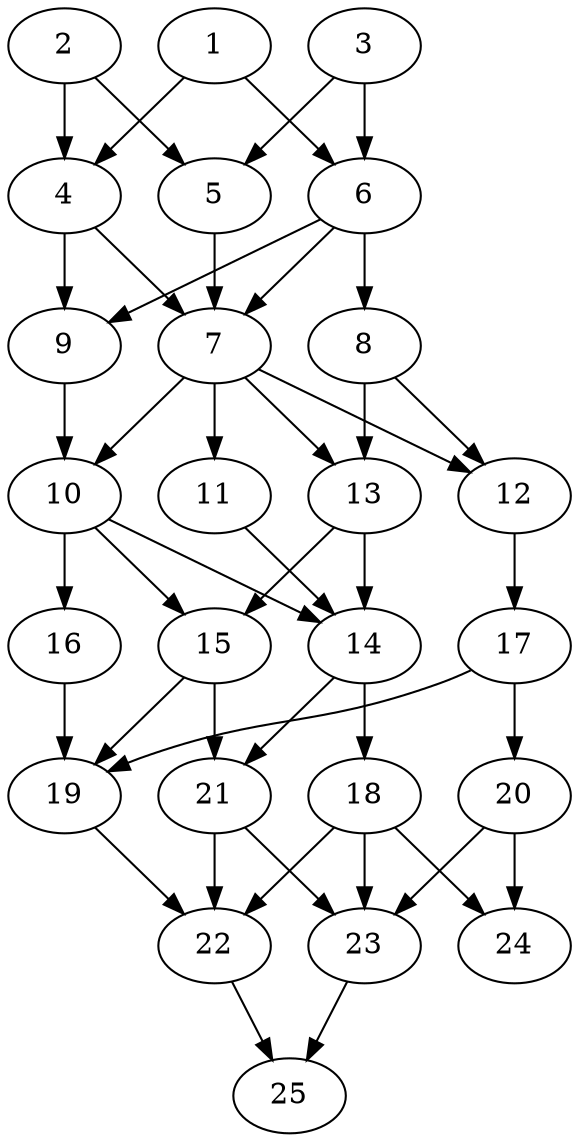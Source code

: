 // DAG automatically generated by daggen at Thu Oct  3 14:00:39 2019
// ./daggen --dot -n 25 --ccr 0.3 --fat 0.5 --regular 0.9 --density 0.7 --mindata 5242880 --maxdata 52428800 
digraph G {
  1 [size="130515627", alpha="0.11", expect_size="39154688"] 
  1 -> 4 [size ="39154688"]
  1 -> 6 [size ="39154688"]
  2 [size="73308160", alpha="0.19", expect_size="21992448"] 
  2 -> 4 [size ="21992448"]
  2 -> 5 [size ="21992448"]
  3 [size="153896960", alpha="0.02", expect_size="46169088"] 
  3 -> 5 [size ="46169088"]
  3 -> 6 [size ="46169088"]
  4 [size="64242347", alpha="0.13", expect_size="19272704"] 
  4 -> 7 [size ="19272704"]
  4 -> 9 [size ="19272704"]
  5 [size="135649280", alpha="0.10", expect_size="40694784"] 
  5 -> 7 [size ="40694784"]
  6 [size="120156160", alpha="0.11", expect_size="36046848"] 
  6 -> 7 [size ="36046848"]
  6 -> 8 [size ="36046848"]
  6 -> 9 [size ="36046848"]
  7 [size="115200000", alpha="0.12", expect_size="34560000"] 
  7 -> 10 [size ="34560000"]
  7 -> 11 [size ="34560000"]
  7 -> 12 [size ="34560000"]
  7 -> 13 [size ="34560000"]
  8 [size="51855360", alpha="0.01", expect_size="15556608"] 
  8 -> 12 [size ="15556608"]
  8 -> 13 [size ="15556608"]
  9 [size="101522773", alpha="0.15", expect_size="30456832"] 
  9 -> 10 [size ="30456832"]
  10 [size="48121173", alpha="0.05", expect_size="14436352"] 
  10 -> 14 [size ="14436352"]
  10 -> 15 [size ="14436352"]
  10 -> 16 [size ="14436352"]
  11 [size="105321813", alpha="0.11", expect_size="31596544"] 
  11 -> 14 [size ="31596544"]
  12 [size="36942507", alpha="0.07", expect_size="11082752"] 
  12 -> 17 [size ="11082752"]
  13 [size="29917867", alpha="0.17", expect_size="8975360"] 
  13 -> 14 [size ="8975360"]
  13 -> 15 [size ="8975360"]
  14 [size="45370027", alpha="0.17", expect_size="13611008"] 
  14 -> 18 [size ="13611008"]
  14 -> 21 [size ="13611008"]
  15 [size="145390933", alpha="0.16", expect_size="43617280"] 
  15 -> 19 [size ="43617280"]
  15 -> 21 [size ="43617280"]
  16 [size="66000213", alpha="0.12", expect_size="19800064"] 
  16 -> 19 [size ="19800064"]
  17 [size="151040000", alpha="0.11", expect_size="45312000"] 
  17 -> 19 [size ="45312000"]
  17 -> 20 [size ="45312000"]
  18 [size="86599680", alpha="0.11", expect_size="25979904"] 
  18 -> 22 [size ="25979904"]
  18 -> 23 [size ="25979904"]
  18 -> 24 [size ="25979904"]
  19 [size="91801600", alpha="0.18", expect_size="27540480"] 
  19 -> 22 [size ="27540480"]
  20 [size="56053760", alpha="0.04", expect_size="16816128"] 
  20 -> 23 [size ="16816128"]
  20 -> 24 [size ="16816128"]
  21 [size="94590293", alpha="0.05", expect_size="28377088"] 
  21 -> 22 [size ="28377088"]
  21 -> 23 [size ="28377088"]
  22 [size="21282133", alpha="0.13", expect_size="6384640"] 
  22 -> 25 [size ="6384640"]
  23 [size="76212907", alpha="0.18", expect_size="22863872"] 
  23 -> 25 [size ="22863872"]
  24 [size="50998613", alpha="0.09", expect_size="15299584"] 
  25 [size="29747200", alpha="0.15", expect_size="8924160"] 
}
